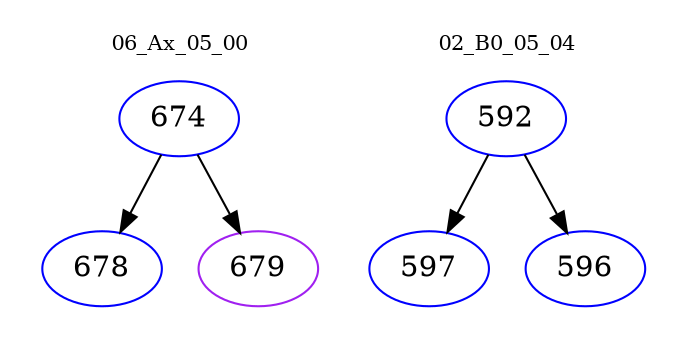 digraph{
subgraph cluster_0 {
color = white
label = "06_Ax_05_00";
fontsize=10;
T0_674 [label="674", color="blue"]
T0_674 -> T0_678 [color="black"]
T0_678 [label="678", color="blue"]
T0_674 -> T0_679 [color="black"]
T0_679 [label="679", color="purple"]
}
subgraph cluster_1 {
color = white
label = "02_B0_05_04";
fontsize=10;
T1_592 [label="592", color="blue"]
T1_592 -> T1_597 [color="black"]
T1_597 [label="597", color="blue"]
T1_592 -> T1_596 [color="black"]
T1_596 [label="596", color="blue"]
}
}
